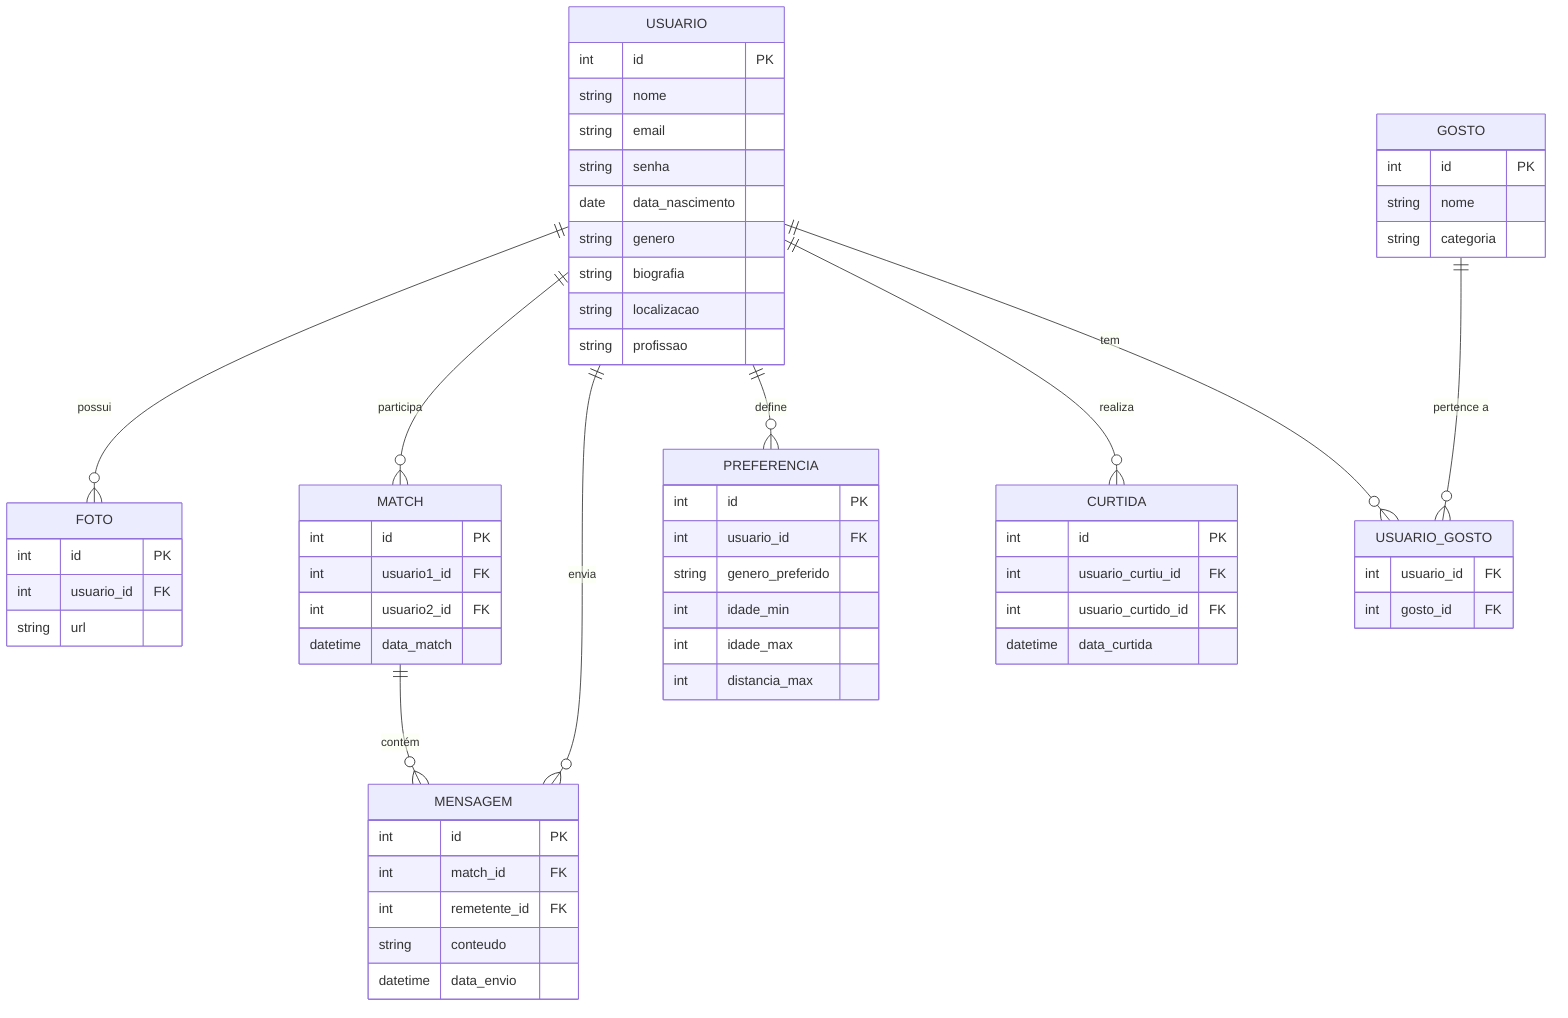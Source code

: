 erDiagram
    USUARIO {
        int id PK
        string nome
        string email
        string senha
        date data_nascimento
        string genero
        string biografia
        string localizacao
        string profissao
    }
    FOTO {
        int id PK
        int usuario_id FK
        string url
    }
    MATCH {
        int id PK
        int usuario1_id FK
        int usuario2_id FK
        datetime data_match
    }
    MENSAGEM {
        int id PK
        int match_id FK
        int remetente_id FK
        string conteudo
        datetime data_envio
    }
    PREFERENCIA {
        int id PK
        int usuario_id FK
        string genero_preferido
        int idade_min
        int idade_max
        int distancia_max
    }
    CURTIDA {
        int id PK
        int usuario_curtiu_id FK
        int usuario_curtido_id FK
        datetime data_curtida
    }
    GOSTO {
        int id PK
        string nome
        string categoria
    }
    USUARIO_GOSTO {
        int usuario_id FK
        int gosto_id FK
    }

    USUARIO ||--o{ FOTO : "possui"
    USUARIO ||--o{ MATCH : "participa"
    USUARIO ||--o{ MENSAGEM : "envia"
    USUARIO ||--o{ PREFERENCIA : "define"
    USUARIO ||--o{ CURTIDA : "realiza"
    USUARIO ||--o{ USUARIO_GOSTO : "tem"
    GOSTO ||--o{ USUARIO_GOSTO : "pertence a"
    MATCH ||--o{ MENSAGEM : "contém"